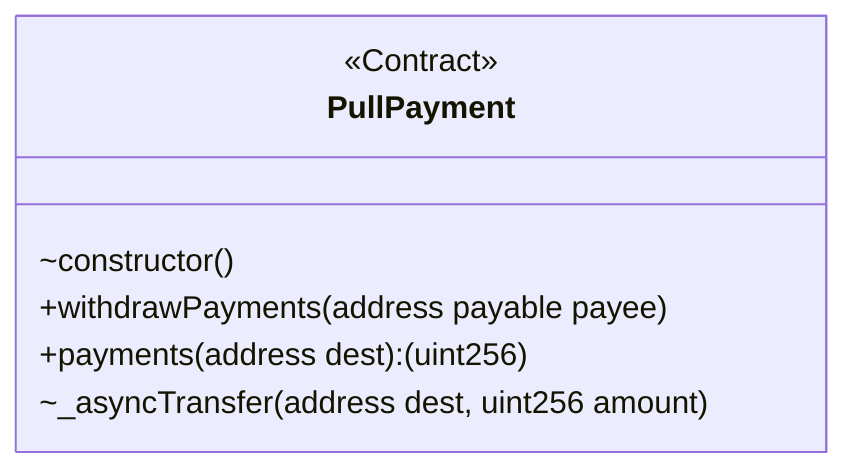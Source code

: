 classDiagram
  %% 1156:1720:1
  class PullPayment {
    <<Contract>>
    ~constructor()
    +withdrawPayments(address payable payee)
    +payments(address dest): (uint256)
    ~_asyncTransfer(address dest, uint256 amount)
  }